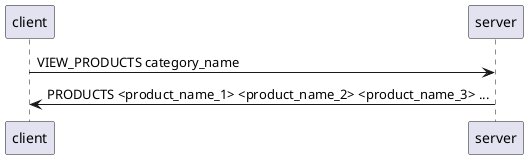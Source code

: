 @startuml
client -> server: VIEW_PRODUCTS category_name
server -> client: PRODUCTS <product_name_1> <product_name_2> <product_name_3> ...
@enduml